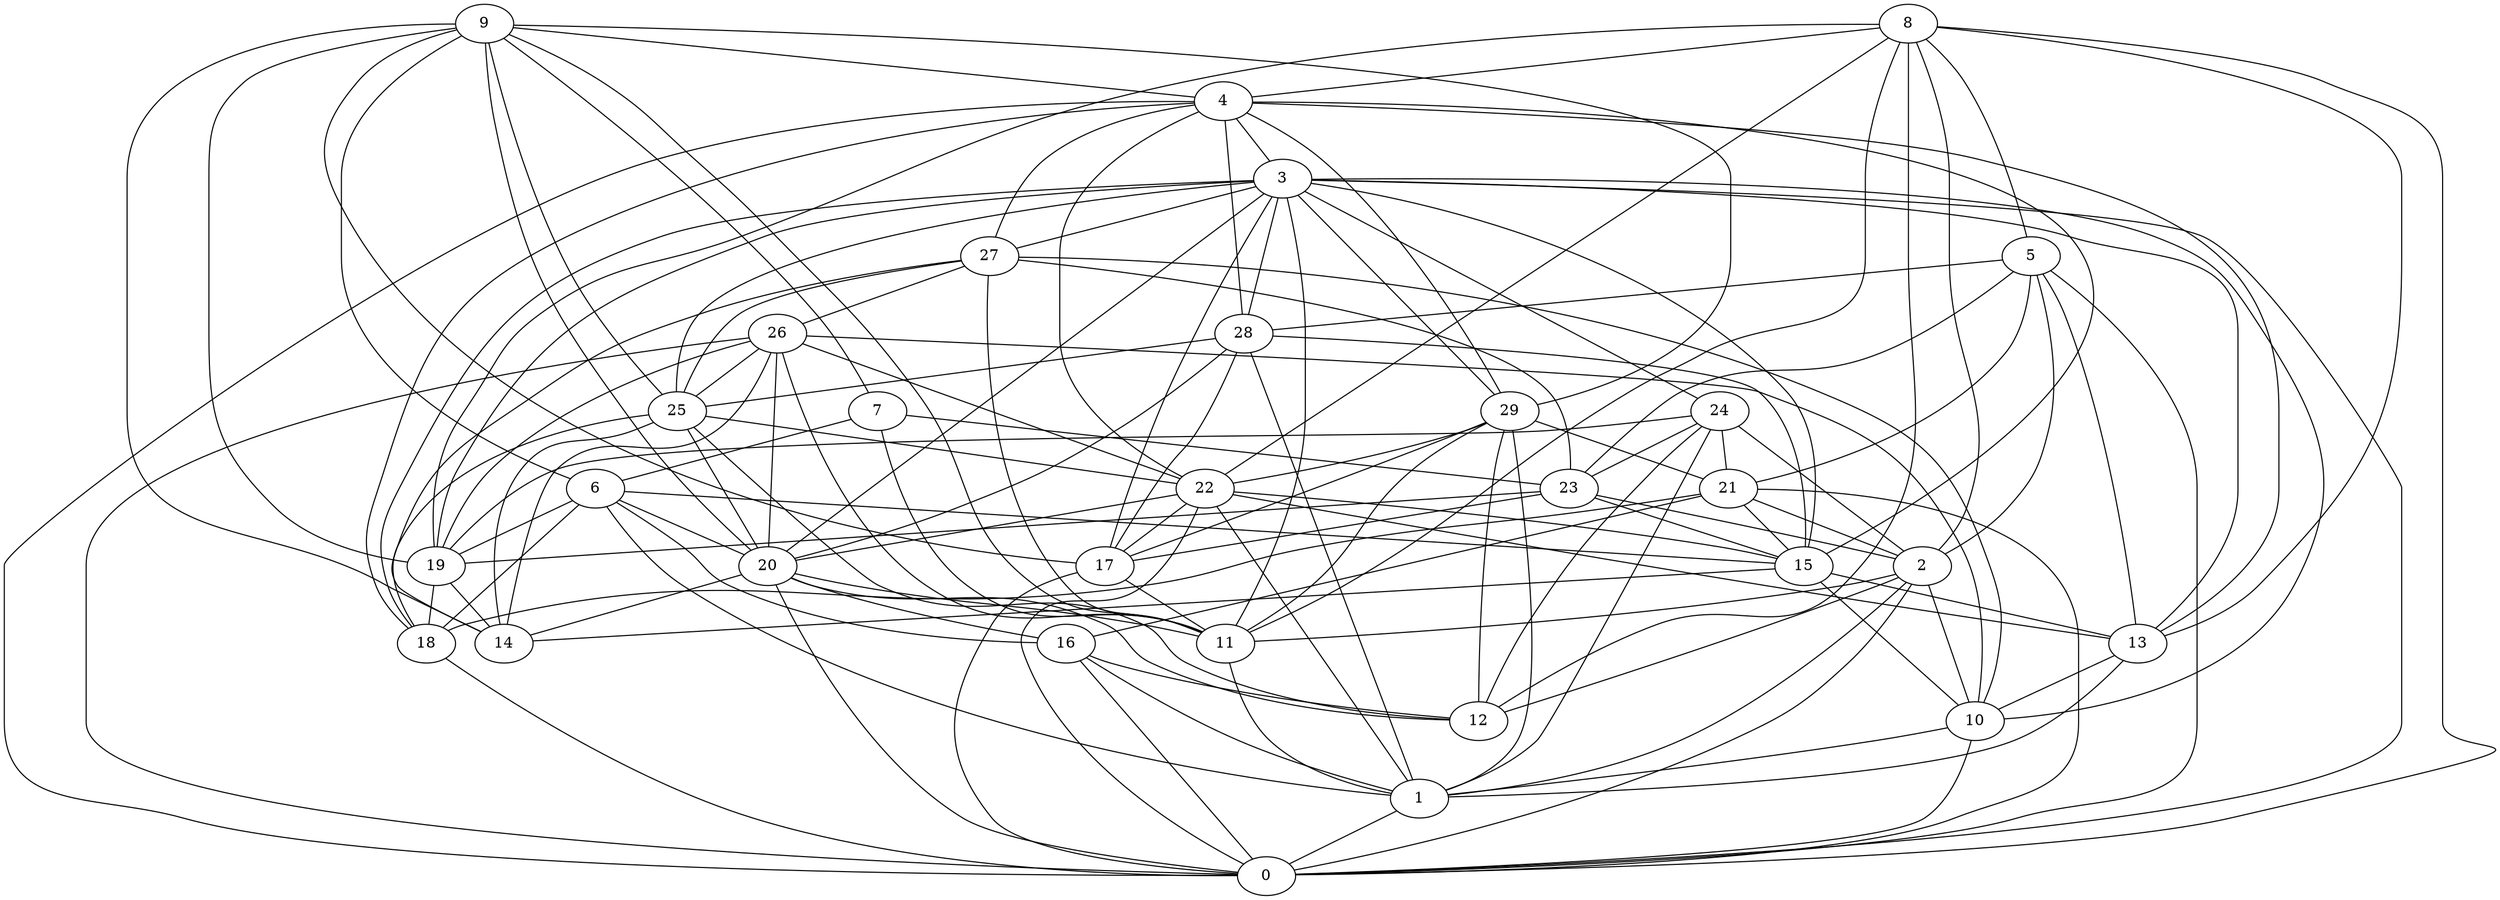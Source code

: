 digraph GG_graph {

subgraph G_graph {
edge [color = black]
"18" -> "0" [dir = none]
"16" -> "1" [dir = none]
"16" -> "12" [dir = none]
"1" -> "0" [dir = none]
"9" -> "17" [dir = none]
"9" -> "7" [dir = none]
"9" -> "14" [dir = none]
"9" -> "19" [dir = none]
"9" -> "4" [dir = none]
"22" -> "13" [dir = none]
"22" -> "17" [dir = none]
"22" -> "0" [dir = none]
"22" -> "1" [dir = none]
"3" -> "25" [dir = none]
"3" -> "24" [dir = none]
"3" -> "0" [dir = none]
"3" -> "29" [dir = none]
"3" -> "13" [dir = none]
"3" -> "17" [dir = none]
"3" -> "28" [dir = none]
"6" -> "15" [dir = none]
"6" -> "19" [dir = none]
"6" -> "20" [dir = none]
"6" -> "1" [dir = none]
"19" -> "14" [dir = none]
"19" -> "18" [dir = none]
"24" -> "12" [dir = none]
"24" -> "23" [dir = none]
"24" -> "19" [dir = none]
"24" -> "2" [dir = none]
"28" -> "17" [dir = none]
"28" -> "15" [dir = none]
"17" -> "11" [dir = none]
"17" -> "0" [dir = none]
"2" -> "12" [dir = none]
"2" -> "0" [dir = none]
"25" -> "20" [dir = none]
"25" -> "22" [dir = none]
"25" -> "18" [dir = none]
"25" -> "12" [dir = none]
"20" -> "16" [dir = none]
"20" -> "12" [dir = none]
"23" -> "17" [dir = none]
"23" -> "2" [dir = none]
"23" -> "19" [dir = none]
"21" -> "16" [dir = none]
"21" -> "18" [dir = none]
"21" -> "0" [dir = none]
"21" -> "2" [dir = none]
"13" -> "1" [dir = none]
"29" -> "22" [dir = none]
"29" -> "11" [dir = none]
"15" -> "10" [dir = none]
"15" -> "14" [dir = none]
"15" -> "13" [dir = none]
"4" -> "22" [dir = none]
"4" -> "29" [dir = none]
"4" -> "15" [dir = none]
"4" -> "0" [dir = none]
"4" -> "3" [dir = none]
"4" -> "28" [dir = none]
"11" -> "1" [dir = none]
"26" -> "19" [dir = none]
"26" -> "20" [dir = none]
"26" -> "14" [dir = none]
"26" -> "0" [dir = none]
"26" -> "10" [dir = none]
"26" -> "25" [dir = none]
"26" -> "11" [dir = none]
"27" -> "25" [dir = none]
"27" -> "14" [dir = none]
"27" -> "10" [dir = none]
"7" -> "11" [dir = none]
"7" -> "23" [dir = none]
"10" -> "1" [dir = none]
"10" -> "0" [dir = none]
"8" -> "5" [dir = none]
"8" -> "12" [dir = none]
"8" -> "22" [dir = none]
"8" -> "2" [dir = none]
"8" -> "19" [dir = none]
"8" -> "4" [dir = none]
"8" -> "13" [dir = none]
"5" -> "21" [dir = none]
"5" -> "0" [dir = none]
"5" -> "13" [dir = none]
"5" -> "23" [dir = none]
"7" -> "6" [dir = none]
"20" -> "0" [dir = none]
"24" -> "21" [dir = none]
"3" -> "19" [dir = none]
"16" -> "0" [dir = none]
"4" -> "18" [dir = none]
"24" -> "1" [dir = none]
"25" -> "14" [dir = none]
"2" -> "1" [dir = none]
"29" -> "1" [dir = none]
"5" -> "28" [dir = none]
"3" -> "11" [dir = none]
"9" -> "11" [dir = none]
"27" -> "11" [dir = none]
"28" -> "25" [dir = none]
"20" -> "14" [dir = none]
"29" -> "12" [dir = none]
"3" -> "15" [dir = none]
"22" -> "20" [dir = none]
"6" -> "16" [dir = none]
"3" -> "10" [dir = none]
"6" -> "18" [dir = none]
"26" -> "22" [dir = none]
"4" -> "13" [dir = none]
"8" -> "0" [dir = none]
"5" -> "2" [dir = none]
"22" -> "15" [dir = none]
"13" -> "10" [dir = none]
"3" -> "27" [dir = none]
"9" -> "6" [dir = none]
"27" -> "23" [dir = none]
"20" -> "11" [dir = none]
"23" -> "15" [dir = none]
"21" -> "15" [dir = none]
"29" -> "21" [dir = none]
"3" -> "18" [dir = none]
"9" -> "20" [dir = none]
"2" -> "11" [dir = none]
"28" -> "1" [dir = none]
"9" -> "29" [dir = none]
"3" -> "20" [dir = none]
"29" -> "17" [dir = none]
"28" -> "20" [dir = none]
"2" -> "10" [dir = none]
"27" -> "26" [dir = none]
"8" -> "11" [dir = none]
"9" -> "25" [dir = none]
"4" -> "27" [dir = none]
}

}
